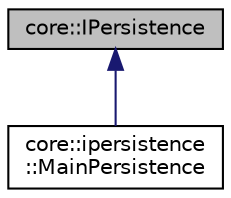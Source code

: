 digraph "core::IPersistence"
{
  edge [fontname="Helvetica",fontsize="10",labelfontname="Helvetica",labelfontsize="10"];
  node [fontname="Helvetica",fontsize="10",shape=record];
  Node1 [label="core::IPersistence",height=0.2,width=0.4,color="black", fillcolor="grey75", style="filled" fontcolor="black"];
  Node1 -> Node2 [dir="back",color="midnightblue",fontsize="10",style="solid",fontname="Helvetica"];
  Node2 [label="core::ipersistence\l::MainPersistence",height=0.2,width=0.4,color="black", fillcolor="white", style="filled",URL="$classcore_1_1ipersistence_1_1_main_persistence.html"];
}
